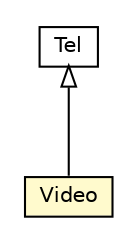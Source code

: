 #!/usr/local/bin/dot
#
# Class diagram 
# Generated by UMLGraph version R5_6-24-gf6e263 (http://www.umlgraph.org/)
#

digraph G {
	edge [fontname="Helvetica",fontsize=10,labelfontname="Helvetica",labelfontsize=10];
	node [fontname="Helvetica",fontsize=10,shape=plaintext];
	nodesep=0.25;
	ranksep=0.5;
	// org.universAAL.ontology.vcard.Video
	c8520687 [label=<<table title="org.universAAL.ontology.vcard.Video" border="0" cellborder="1" cellspacing="0" cellpadding="2" port="p" bgcolor="lemonChiffon" href="./Video.html">
		<tr><td><table border="0" cellspacing="0" cellpadding="1">
<tr><td align="center" balign="center"> Video </td></tr>
		</table></td></tr>
		</table>>, URL="./Video.html", fontname="Helvetica", fontcolor="black", fontsize=10.0];
	// org.universAAL.ontology.vcard.Tel
	c8520692 [label=<<table title="org.universAAL.ontology.vcard.Tel" border="0" cellborder="1" cellspacing="0" cellpadding="2" port="p" href="./Tel.html">
		<tr><td><table border="0" cellspacing="0" cellpadding="1">
<tr><td align="center" balign="center"> Tel </td></tr>
		</table></td></tr>
		</table>>, URL="./Tel.html", fontname="Helvetica", fontcolor="black", fontsize=10.0];
	//org.universAAL.ontology.vcard.Video extends org.universAAL.ontology.vcard.Tel
	c8520692:p -> c8520687:p [dir=back,arrowtail=empty];
}

